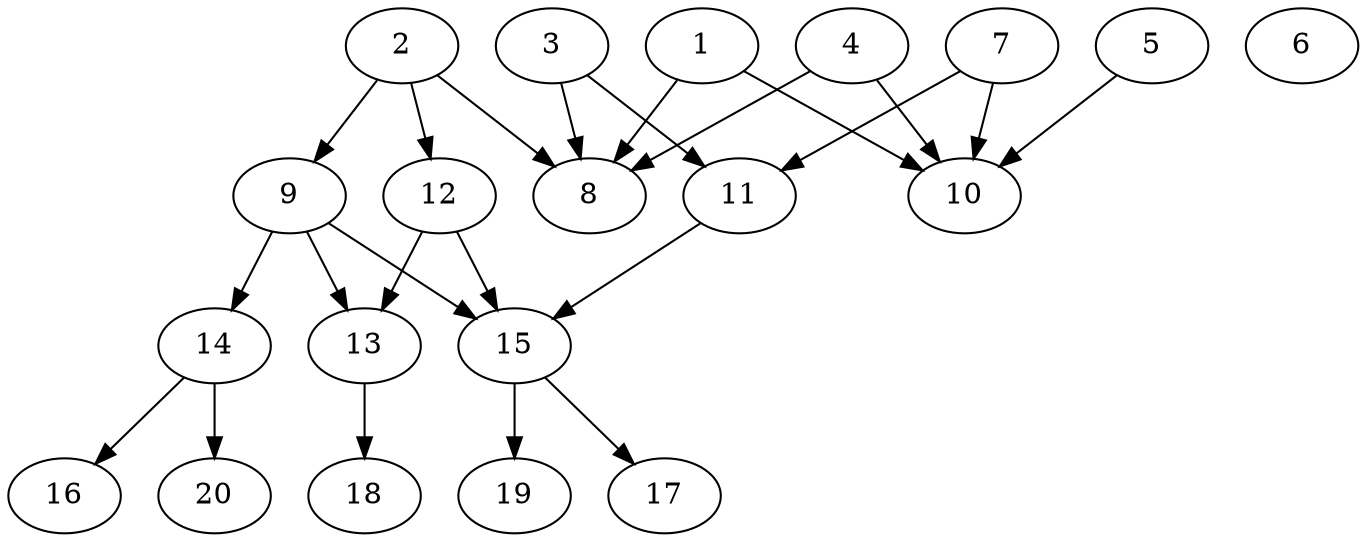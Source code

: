 // DAG automatically generated by daggen at Wed Jul 24 22:02:40 2019
// ./daggen --dot -n 20 --ccr 0.5 --fat 0.6 --regular 0.5 --density 0.5 --mindata 5242880 --maxdata 52428800 
digraph G {
  1 [size="18130944", alpha="0.04", expect_size="9065472"] 
  1 -> 8 [size ="9065472"]
  1 -> 10 [size ="9065472"]
  2 [size="26955776", alpha="0.04", expect_size="13477888"] 
  2 -> 8 [size ="13477888"]
  2 -> 9 [size ="13477888"]
  2 -> 12 [size ="13477888"]
  3 [size="42033152", alpha="0.19", expect_size="21016576"] 
  3 -> 8 [size ="21016576"]
  3 -> 11 [size ="21016576"]
  4 [size="94216192", alpha="0.07", expect_size="47108096"] 
  4 -> 8 [size ="47108096"]
  4 -> 10 [size ="47108096"]
  5 [size="66453504", alpha="0.01", expect_size="33226752"] 
  5 -> 10 [size ="33226752"]
  6 [size="53393408", alpha="0.18", expect_size="26696704"] 
  7 [size="97824768", alpha="0.05", expect_size="48912384"] 
  7 -> 10 [size ="48912384"]
  7 -> 11 [size ="48912384"]
  8 [size="94265344", alpha="0.04", expect_size="47132672"] 
  9 [size="103899136", alpha="0.18", expect_size="51949568"] 
  9 -> 13 [size ="51949568"]
  9 -> 14 [size ="51949568"]
  9 -> 15 [size ="51949568"]
  10 [size="80459776", alpha="0.18", expect_size="40229888"] 
  11 [size="51695616", alpha="0.15", expect_size="25847808"] 
  11 -> 15 [size ="25847808"]
  12 [size="68724736", alpha="0.08", expect_size="34362368"] 
  12 -> 13 [size ="34362368"]
  12 -> 15 [size ="34362368"]
  13 [size="87281664", alpha="0.01", expect_size="43640832"] 
  13 -> 18 [size ="43640832"]
  14 [size="82259968", alpha="0.07", expect_size="41129984"] 
  14 -> 16 [size ="41129984"]
  14 -> 20 [size ="41129984"]
  15 [size="22843392", alpha="0.00", expect_size="11421696"] 
  15 -> 17 [size ="11421696"]
  15 -> 19 [size ="11421696"]
  16 [size="27781120", alpha="0.01", expect_size="13890560"] 
  17 [size="18903040", alpha="0.18", expect_size="9451520"] 
  18 [size="44257280", alpha="0.10", expect_size="22128640"] 
  19 [size="62904320", alpha="0.10", expect_size="31452160"] 
  20 [size="51445760", alpha="0.18", expect_size="25722880"] 
}
